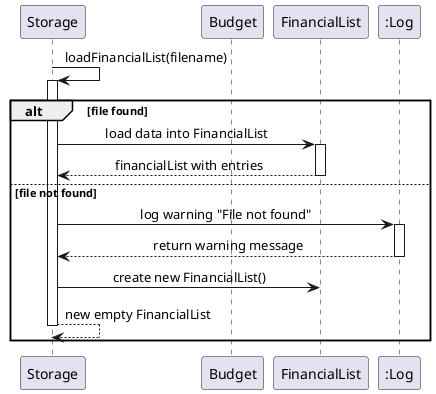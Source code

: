 @startuml
skinparam sequenceMessageAlign center
skinparam responseMessageBelowArrow true

participant "Storage" as storage
participant "Budget" as budget
participant "FinancialList" as financialList
participant ":Log" as logger

storage -> storage : loadFinancialList(filename)
activate storage

' Attempt to read file
alt file found
    storage -> financialList : load data into FinancialList
    activate financialList
    return financialList with entries

else file not found
    storage -> logger : log warning "File not found"
    activate logger
    return return warning message
    storage -> financialList : create new FinancialList()
    return new empty FinancialList
end

@enduml